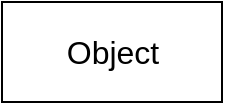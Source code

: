 <mxfile>
    <diagram id="LkjVknpecj_ziDjX89Gq" name="第 1 页">
        <mxGraphModel dx="930" dy="659" grid="1" gridSize="10" guides="1" tooltips="1" connect="1" arrows="1" fold="1" page="1" pageScale="1" pageWidth="827" pageHeight="1169" math="0" shadow="0">
            <root>
                <mxCell id="0"/>
                <mxCell id="1" parent="0"/>
                <mxCell id="17" value="&lt;font style=&quot;font-size: 16px;&quot;&gt;Object&lt;/font&gt;" style="html=1;" vertex="1" parent="1">
                    <mxGeometry x="360" y="310" width="110" height="50" as="geometry"/>
                </mxCell>
            </root>
        </mxGraphModel>
    </diagram>
    <diagram id="_-kYxQrXy81aoV24JY8m" name="draft01">
        <mxGraphModel dx="930" dy="659" grid="1" gridSize="10" guides="1" tooltips="1" connect="1" arrows="1" fold="1" page="1" pageScale="1" pageWidth="827" pageHeight="1169" math="0" shadow="0">
            <root>
                <mxCell id="0"/>
                <mxCell id="1" parent="0"/>
                <mxCell id="CaLfa4Tij11NVoOxlLfe-20" value="用例图" style="text;html=1;strokeColor=none;fillColor=none;align=center;verticalAlign=middle;whiteSpace=wrap;rounded=0;fontSize=16;" parent="1" vertex="1">
                    <mxGeometry x="160" y="160" width="60" height="30" as="geometry"/>
                </mxCell>
                <mxCell id="U4mqs7iWq_jtufC4iKum-24" value="&lt;font style=&quot;font-size: 16px;&quot;&gt;用户&lt;/font&gt;" style="shape=umlActor;verticalLabelPosition=bottom;verticalAlign=top;html=1;outlineConnect=0;" parent="1" vertex="1">
                    <mxGeometry x="250" y="160" width="30" height="60" as="geometry"/>
                </mxCell>
                <mxCell id="U4mqs7iWq_jtufC4iKum-25" value="" style="triangle;whiteSpace=wrap;html=1;fontSize=16;rotation=-90;" parent="1" vertex="1">
                    <mxGeometry x="230" y="250" width="20" height="20" as="geometry"/>
                </mxCell>
                <mxCell id="U4mqs7iWq_jtufC4iKum-26" value="" style="triangle;whiteSpace=wrap;html=1;fontSize=16;rotation=-90;" parent="1" vertex="1">
                    <mxGeometry x="255" y="250" width="20" height="20" as="geometry"/>
                </mxCell>
                <mxCell id="U4mqs7iWq_jtufC4iKum-27" value="" style="triangle;whiteSpace=wrap;html=1;fontSize=16;rotation=-90;" parent="1" vertex="1">
                    <mxGeometry x="280" y="250" width="20" height="20" as="geometry"/>
                </mxCell>
                <mxCell id="U4mqs7iWq_jtufC4iKum-28" value="&lt;font style=&quot;font-size: 16px;&quot;&gt;病人&lt;/font&gt;" style="shape=umlActor;verticalLabelPosition=bottom;verticalAlign=top;html=1;outlineConnect=0;" parent="1" vertex="1">
                    <mxGeometry x="170" y="330" width="30" height="60" as="geometry"/>
                </mxCell>
                <mxCell id="U4mqs7iWq_jtufC4iKum-29" value="&lt;font style=&quot;font-size: 16px;&quot;&gt;医生&lt;/font&gt;" style="shape=umlActor;verticalLabelPosition=bottom;verticalAlign=top;html=1;outlineConnect=0;" parent="1" vertex="1">
                    <mxGeometry x="250" y="330" width="30" height="60" as="geometry"/>
                </mxCell>
                <mxCell id="U4mqs7iWq_jtufC4iKum-30" value="&lt;font style=&quot;font-size: 16px;&quot;&gt;管理&lt;/font&gt;" style="shape=umlActor;verticalLabelPosition=bottom;verticalAlign=top;html=1;outlineConnect=0;" parent="1" vertex="1">
                    <mxGeometry x="330" y="330" width="30" height="60" as="geometry"/>
                </mxCell>
                <mxCell id="U4mqs7iWq_jtufC4iKum-31" value="" style="endArrow=classic;html=1;fontSize=16;" parent="1" edge="1">
                    <mxGeometry relative="1" as="geometry">
                        <mxPoint x="290" y="180" as="sourcePoint"/>
                        <mxPoint x="410" y="180" as="targetPoint"/>
                    </mxGeometry>
                </mxCell>
                <mxCell id="U4mqs7iWq_jtufC4iKum-32" value="&amp;lt;&amp;lt;include&amp;gt;&amp;gt;" style="edgeLabel;resizable=0;html=1;align=center;verticalAlign=middle;fontSize=16;" parent="U4mqs7iWq_jtufC4iKum-31" connectable="0" vertex="1">
                    <mxGeometry relative="1" as="geometry"/>
                </mxCell>
                <mxCell id="U4mqs7iWq_jtufC4iKum-33" value="登录" style="ellipse;whiteSpace=wrap;html=1;fontSize=16;fillColor=none;" parent="1" vertex="1">
                    <mxGeometry x="420" y="160" width="80" height="50" as="geometry"/>
                </mxCell>
                <mxCell id="U4mqs7iWq_jtufC4iKum-34" value="" style="endArrow=classic;html=1;fontSize=16;" parent="1" edge="1">
                    <mxGeometry relative="1" as="geometry">
                        <mxPoint x="590" y="250" as="sourcePoint"/>
                        <mxPoint x="510" y="190" as="targetPoint"/>
                    </mxGeometry>
                </mxCell>
                <mxCell id="U4mqs7iWq_jtufC4iKum-35" value="&amp;lt;&amp;lt;extend&amp;gt;&amp;gt;" style="edgeLabel;resizable=0;html=1;align=center;verticalAlign=middle;fontSize=16;" parent="U4mqs7iWq_jtufC4iKum-34" connectable="0" vertex="1">
                    <mxGeometry relative="1" as="geometry"/>
                </mxCell>
                <mxCell id="U4mqs7iWq_jtufC4iKum-36" value="注册" style="ellipse;whiteSpace=wrap;html=1;fontSize=16;fillColor=none;" parent="1" vertex="1">
                    <mxGeometry x="570" y="260" width="80" height="50" as="geometry"/>
                </mxCell>
                <mxCell id="U4mqs7iWq_jtufC4iKum-37" value="" style="endArrow=classic;html=1;fontSize=16;" parent="1" edge="1">
                    <mxGeometry relative="1" as="geometry">
                        <mxPoint x="480" y="300" as="sourcePoint"/>
                        <mxPoint x="470" y="220" as="targetPoint"/>
                    </mxGeometry>
                </mxCell>
                <mxCell id="U4mqs7iWq_jtufC4iKum-38" value="&amp;lt;&amp;lt;extend&amp;gt;&amp;gt;" style="edgeLabel;resizable=0;html=1;align=center;verticalAlign=middle;fontSize=16;" parent="U4mqs7iWq_jtufC4iKum-37" connectable="0" vertex="1">
                    <mxGeometry relative="1" as="geometry"/>
                </mxCell>
                <mxCell id="U4mqs7iWq_jtufC4iKum-39" value="忘记密码" style="ellipse;whiteSpace=wrap;html=1;fontSize=16;fillColor=none;" parent="1" vertex="1">
                    <mxGeometry x="450" y="310" width="80" height="50" as="geometry"/>
                </mxCell>
                <mxCell id="U4mqs7iWq_jtufC4iKum-40" value="" style="endArrow=none;html=1;fontSize=16;" parent="1" edge="1">
                    <mxGeometry width="50" height="50" relative="1" as="geometry">
                        <mxPoint x="190" y="300" as="sourcePoint"/>
                        <mxPoint x="190" y="320" as="targetPoint"/>
                    </mxGeometry>
                </mxCell>
                <mxCell id="U4mqs7iWq_jtufC4iKum-41" value="" style="endArrow=none;html=1;fontSize=16;" parent="1" edge="1">
                    <mxGeometry width="50" height="50" relative="1" as="geometry">
                        <mxPoint x="190" y="300" as="sourcePoint"/>
                        <mxPoint x="240" y="300" as="targetPoint"/>
                    </mxGeometry>
                </mxCell>
                <mxCell id="U4mqs7iWq_jtufC4iKum-42" value="" style="endArrow=none;html=1;fontSize=16;entryX=0;entryY=0.5;entryDx=0;entryDy=0;" parent="1" target="U4mqs7iWq_jtufC4iKum-25" edge="1">
                    <mxGeometry width="50" height="50" relative="1" as="geometry">
                        <mxPoint x="240" y="300" as="sourcePoint"/>
                        <mxPoint x="540" y="360" as="targetPoint"/>
                    </mxGeometry>
                </mxCell>
                <mxCell id="U4mqs7iWq_jtufC4iKum-43" value="" style="endArrow=none;html=1;fontSize=16;entryX=0;entryY=0.75;entryDx=0;entryDy=0;" parent="1" edge="1">
                    <mxGeometry width="50" height="50" relative="1" as="geometry">
                        <mxPoint x="265" y="320" as="sourcePoint"/>
                        <mxPoint x="265" y="270" as="targetPoint"/>
                    </mxGeometry>
                </mxCell>
                <mxCell id="U4mqs7iWq_jtufC4iKum-44" value="" style="endArrow=none;html=1;fontSize=16;" parent="1" edge="1">
                    <mxGeometry width="50" height="50" relative="1" as="geometry">
                        <mxPoint x="345" y="321" as="sourcePoint"/>
                        <mxPoint x="345" y="301" as="targetPoint"/>
                    </mxGeometry>
                </mxCell>
                <mxCell id="U4mqs7iWq_jtufC4iKum-45" value="" style="endArrow=none;html=1;fontSize=16;" parent="1" edge="1">
                    <mxGeometry width="50" height="50" relative="1" as="geometry">
                        <mxPoint x="290" y="300" as="sourcePoint"/>
                        <mxPoint x="345" y="301" as="targetPoint"/>
                    </mxGeometry>
                </mxCell>
                <mxCell id="U4mqs7iWq_jtufC4iKum-46" value="" style="endArrow=none;html=1;fontSize=16;entryX=0;entryY=0.5;entryDx=0;entryDy=0;" parent="1" target="U4mqs7iWq_jtufC4iKum-27" edge="1">
                    <mxGeometry width="50" height="50" relative="1" as="geometry">
                        <mxPoint x="290" y="300" as="sourcePoint"/>
                        <mxPoint x="540" y="360" as="targetPoint"/>
                    </mxGeometry>
                </mxCell>
            </root>
        </mxGraphModel>
    </diagram>
    <diagram id="NTwLNVFW6c3zKAsLXPrw" name="draft02">
        <mxGraphModel dx="930" dy="659" grid="1" gridSize="10" guides="1" tooltips="1" connect="1" arrows="1" fold="1" page="1" pageScale="1" pageWidth="827" pageHeight="1169" math="0" shadow="0">
            <root>
                <mxCell id="0"/>
                <mxCell id="1" parent="0"/>
                <mxCell id="n3TZM9WNSZ5TESnqr4jJ-1" value="开始" style="strokeWidth=2;html=1;shape=mxgraph.flowchart.terminator;whiteSpace=wrap;fontSize=16;" parent="1" vertex="1">
                    <mxGeometry x="130" y="40" width="80" height="40" as="geometry"/>
                </mxCell>
                <mxCell id="n3TZM9WNSZ5TESnqr4jJ-2" value="结束" style="strokeWidth=2;html=1;shape=mxgraph.flowchart.terminator;whiteSpace=wrap;fontSize=16;" parent="1" vertex="1">
                    <mxGeometry x="130" y="600" width="80" height="40" as="geometry"/>
                </mxCell>
                <mxCell id="n3TZM9WNSZ5TESnqr4jJ-3" value="" style="endArrow=classic;html=1;fontSize=16;exitX=0.5;exitY=1;exitDx=0;exitDy=0;exitPerimeter=0;" parent="1" source="n3TZM9WNSZ5TESnqr4jJ-1" edge="1">
                    <mxGeometry width="50" height="50" relative="1" as="geometry">
                        <mxPoint x="130" y="230" as="sourcePoint"/>
                        <mxPoint x="170" y="120" as="targetPoint"/>
                    </mxGeometry>
                </mxCell>
                <mxCell id="n3TZM9WNSZ5TESnqr4jJ-4" value="进入登录页面" style="rounded=0;whiteSpace=wrap;html=1;fontSize=16;" parent="1" vertex="1">
                    <mxGeometry x="100" y="120" width="140" height="40" as="geometry"/>
                </mxCell>
                <mxCell id="n3TZM9WNSZ5TESnqr4jJ-5" value="" style="endArrow=classic;html=1;fontSize=16;" parent="1" edge="1">
                    <mxGeometry width="50" height="50" relative="1" as="geometry">
                        <mxPoint x="169.5" y="160" as="sourcePoint"/>
                        <mxPoint x="170" y="200" as="targetPoint"/>
                    </mxGeometry>
                </mxCell>
                <mxCell id="n3TZM9WNSZ5TESnqr4jJ-6" value="选择登录类型" style="rounded=0;whiteSpace=wrap;html=1;fontSize=16;" parent="1" vertex="1">
                    <mxGeometry x="100" y="200" width="140" height="40" as="geometry"/>
                </mxCell>
                <mxCell id="n3TZM9WNSZ5TESnqr4jJ-7" value="" style="endArrow=none;html=1;fontSize=16;exitX=0;exitY=1;exitDx=0;exitDy=0;entryX=0;entryY=0;entryDx=0;entryDy=0;" parent="1" source="n3TZM9WNSZ5TESnqr4jJ-8" target="n3TZM9WNSZ5TESnqr4jJ-8" edge="1">
                    <mxGeometry width="50" height="50" relative="1" as="geometry">
                        <mxPoint x="60" y="300" as="sourcePoint"/>
                        <mxPoint x="270" y="210" as="targetPoint"/>
                    </mxGeometry>
                </mxCell>
                <mxCell id="n3TZM9WNSZ5TESnqr4jJ-8" value="即病人还是医生或者管理员" style="shape=partialRectangle;whiteSpace=wrap;html=1;left=0;right=0;fillColor=none;fontSize=16;" parent="1" vertex="1">
                    <mxGeometry x="280" y="190" width="120" height="60" as="geometry"/>
                </mxCell>
                <mxCell id="n3TZM9WNSZ5TESnqr4jJ-9" value="" style="endArrow=none;dashed=1;html=1;dashPattern=1 3;strokeWidth=2;fontSize=16;entryX=1;entryY=0.5;entryDx=0;entryDy=0;exitX=0;exitY=0.5;exitDx=0;exitDy=0;" parent="1" source="n3TZM9WNSZ5TESnqr4jJ-8" target="n3TZM9WNSZ5TESnqr4jJ-6" edge="1">
                    <mxGeometry width="50" height="50" relative="1" as="geometry">
                        <mxPoint x="120" y="330" as="sourcePoint"/>
                        <mxPoint x="170" y="280" as="targetPoint"/>
                    </mxGeometry>
                </mxCell>
                <mxCell id="n3TZM9WNSZ5TESnqr4jJ-10" value="" style="endArrow=classic;html=1;fontSize=16;" parent="1" edge="1">
                    <mxGeometry width="50" height="50" relative="1" as="geometry">
                        <mxPoint x="169.5" y="240" as="sourcePoint"/>
                        <mxPoint x="170" y="280" as="targetPoint"/>
                    </mxGeometry>
                </mxCell>
                <mxCell id="n3TZM9WNSZ5TESnqr4jJ-11" value="输入账号密码" style="rounded=0;whiteSpace=wrap;html=1;fontSize=16;" parent="1" vertex="1">
                    <mxGeometry x="100" y="280" width="140" height="40" as="geometry"/>
                </mxCell>
                <mxCell id="n3TZM9WNSZ5TESnqr4jJ-12" value="账号判断" style="rhombus;whiteSpace=wrap;html=1;fontSize=16;" parent="1" vertex="1">
                    <mxGeometry x="100" y="360" width="140" height="50" as="geometry"/>
                </mxCell>
                <mxCell id="n3TZM9WNSZ5TESnqr4jJ-13" value="" style="endArrow=classic;html=1;fontSize=16;exitX=0.5;exitY=1;exitDx=0;exitDy=0;" parent="1" source="n3TZM9WNSZ5TESnqr4jJ-11" target="n3TZM9WNSZ5TESnqr4jJ-12" edge="1">
                    <mxGeometry width="50" height="50" relative="1" as="geometry">
                        <mxPoint x="120" y="370" as="sourcePoint"/>
                        <mxPoint x="40" y="430" as="targetPoint"/>
                    </mxGeometry>
                </mxCell>
                <mxCell id="n3TZM9WNSZ5TESnqr4jJ-14" value="" style="endArrow=none;html=1;fontSize=16;exitX=0;exitY=0.5;exitDx=0;exitDy=0;" parent="1" source="n3TZM9WNSZ5TESnqr4jJ-12" edge="1">
                    <mxGeometry width="50" height="50" relative="1" as="geometry">
                        <mxPoint x="120" y="370" as="sourcePoint"/>
                        <mxPoint x="40" y="385" as="targetPoint"/>
                    </mxGeometry>
                </mxCell>
                <mxCell id="n3TZM9WNSZ5TESnqr4jJ-15" value="错误" style="text;html=1;strokeColor=none;fillColor=none;align=center;verticalAlign=middle;whiteSpace=wrap;rounded=0;fontSize=16;" parent="1" vertex="1">
                    <mxGeometry x="40" y="360" width="60" height="30" as="geometry"/>
                </mxCell>
                <mxCell id="n3TZM9WNSZ5TESnqr4jJ-16" value="" style="endArrow=none;html=1;fontSize=16;exitX=0;exitY=0.75;exitDx=0;exitDy=0;" parent="1" edge="1">
                    <mxGeometry width="50" height="50" relative="1" as="geometry">
                        <mxPoint x="40" y="385.5" as="sourcePoint"/>
                        <mxPoint x="40" y="260" as="targetPoint"/>
                    </mxGeometry>
                </mxCell>
                <mxCell id="n3TZM9WNSZ5TESnqr4jJ-17" value="" style="endArrow=classic;html=1;fontSize=16;" parent="1" edge="1">
                    <mxGeometry width="50" height="50" relative="1" as="geometry">
                        <mxPoint x="40" y="260" as="sourcePoint"/>
                        <mxPoint x="170" y="260" as="targetPoint"/>
                    </mxGeometry>
                </mxCell>
                <mxCell id="n3TZM9WNSZ5TESnqr4jJ-18" value="密码判断" style="rhombus;whiteSpace=wrap;html=1;fontSize=16;" parent="1" vertex="1">
                    <mxGeometry x="100" y="440" width="140" height="50" as="geometry"/>
                </mxCell>
                <mxCell id="n3TZM9WNSZ5TESnqr4jJ-19" value="" style="endArrow=none;html=1;fontSize=16;exitX=0;exitY=0.5;exitDx=0;exitDy=0;" parent="1" source="n3TZM9WNSZ5TESnqr4jJ-18" edge="1">
                    <mxGeometry width="50" height="50" relative="1" as="geometry">
                        <mxPoint x="120" y="370" as="sourcePoint"/>
                        <mxPoint x="40" y="465" as="targetPoint"/>
                    </mxGeometry>
                </mxCell>
                <mxCell id="n3TZM9WNSZ5TESnqr4jJ-20" value="" style="endArrow=none;html=1;fontSize=16;entryX=0;entryY=0.75;entryDx=0;entryDy=0;" parent="1" target="n3TZM9WNSZ5TESnqr4jJ-15" edge="1">
                    <mxGeometry width="50" height="50" relative="1" as="geometry">
                        <mxPoint x="40" y="465" as="sourcePoint"/>
                        <mxPoint x="40" y="395" as="targetPoint"/>
                    </mxGeometry>
                </mxCell>
                <mxCell id="n3TZM9WNSZ5TESnqr4jJ-21" value="错误" style="text;html=1;strokeColor=none;fillColor=none;align=center;verticalAlign=middle;whiteSpace=wrap;rounded=0;fontSize=16;" parent="1" vertex="1">
                    <mxGeometry x="40" y="440" width="60" height="30" as="geometry"/>
                </mxCell>
                <mxCell id="n3TZM9WNSZ5TESnqr4jJ-22" value="" style="endArrow=classic;html=1;fontSize=16;exitX=0.5;exitY=1;exitDx=0;exitDy=0;entryX=0.5;entryY=0;entryDx=0;entryDy=0;" parent="1" source="n3TZM9WNSZ5TESnqr4jJ-12" target="n3TZM9WNSZ5TESnqr4jJ-18" edge="1">
                    <mxGeometry width="50" height="50" relative="1" as="geometry">
                        <mxPoint x="120" y="370" as="sourcePoint"/>
                        <mxPoint x="170" y="320" as="targetPoint"/>
                    </mxGeometry>
                </mxCell>
                <mxCell id="n3TZM9WNSZ5TESnqr4jJ-23" value="正确" style="text;html=1;strokeColor=none;fillColor=none;align=center;verticalAlign=middle;whiteSpace=wrap;rounded=0;fontSize=16;" parent="1" vertex="1">
                    <mxGeometry x="170" y="410" width="60" height="30" as="geometry"/>
                </mxCell>
                <mxCell id="n3TZM9WNSZ5TESnqr4jJ-24" value="" style="endArrow=classic;html=1;fontSize=16;exitX=0.5;exitY=1;exitDx=0;exitDy=0;entryX=0.5;entryY=0;entryDx=0;entryDy=0;" parent="1" edge="1">
                    <mxGeometry width="50" height="50" relative="1" as="geometry">
                        <mxPoint x="170" y="490" as="sourcePoint"/>
                        <mxPoint x="170" y="520" as="targetPoint"/>
                    </mxGeometry>
                </mxCell>
                <mxCell id="n3TZM9WNSZ5TESnqr4jJ-25" value="正确" style="text;html=1;strokeColor=none;fillColor=none;align=center;verticalAlign=middle;whiteSpace=wrap;rounded=0;fontSize=16;" parent="1" vertex="1">
                    <mxGeometry x="170" y="490" width="60" height="30" as="geometry"/>
                </mxCell>
                <mxCell id="n3TZM9WNSZ5TESnqr4jJ-26" value="" style="endArrow=none;dashed=1;html=1;dashPattern=1 3;strokeWidth=2;fontSize=16;entryX=1;entryY=0.5;entryDx=0;entryDy=0;" parent="1" edge="1">
                    <mxGeometry width="50" height="50" relative="1" as="geometry">
                        <mxPoint x="280" y="465" as="sourcePoint"/>
                        <mxPoint x="240" y="464.5" as="targetPoint"/>
                    </mxGeometry>
                </mxCell>
                <mxCell id="n3TZM9WNSZ5TESnqr4jJ-27" value="可以加拓展功能如：多次密码不正确，暂时冻结等" style="shape=partialRectangle;whiteSpace=wrap;html=1;left=0;right=0;fillColor=none;fontSize=16;" parent="1" vertex="1">
                    <mxGeometry x="284" y="435" width="130" height="60" as="geometry"/>
                </mxCell>
                <mxCell id="n3TZM9WNSZ5TESnqr4jJ-28" value="" style="endArrow=none;html=1;fontSize=16;entryX=0;entryY=0;entryDx=0;entryDy=0;exitX=0;exitY=1;exitDx=0;exitDy=0;" parent="1" source="n3TZM9WNSZ5TESnqr4jJ-27" target="n3TZM9WNSZ5TESnqr4jJ-27" edge="1">
                    <mxGeometry width="50" height="50" relative="1" as="geometry">
                        <mxPoint x="84" y="375" as="sourcePoint"/>
                        <mxPoint x="134" y="325" as="targetPoint"/>
                    </mxGeometry>
                </mxCell>
                <mxCell id="n3TZM9WNSZ5TESnqr4jJ-29" value="登录成功" style="rounded=0;whiteSpace=wrap;html=1;fontSize=16;" parent="1" vertex="1">
                    <mxGeometry x="110" y="520" width="120" height="40" as="geometry"/>
                </mxCell>
                <mxCell id="n3TZM9WNSZ5TESnqr4jJ-30" value="" style="endArrow=classic;html=1;fontSize=16;exitX=0.5;exitY=1;exitDx=0;exitDy=0;" parent="1" edge="1">
                    <mxGeometry width="50" height="50" relative="1" as="geometry">
                        <mxPoint x="170" y="560" as="sourcePoint"/>
                        <mxPoint x="170" y="600" as="targetPoint"/>
                    </mxGeometry>
                </mxCell>
                <mxCell id="n3TZM9WNSZ5TESnqr4jJ-31" value="开始" style="strokeWidth=2;html=1;shape=mxgraph.flowchart.terminator;whiteSpace=wrap;fontSize=16;" parent="1" vertex="1">
                    <mxGeometry x="520" y="40" width="80" height="40" as="geometry"/>
                </mxCell>
                <mxCell id="n3TZM9WNSZ5TESnqr4jJ-32" value="结束" style="strokeWidth=2;html=1;shape=mxgraph.flowchart.terminator;whiteSpace=wrap;fontSize=16;" parent="1" vertex="1">
                    <mxGeometry x="520" y="880" width="80" height="40" as="geometry"/>
                </mxCell>
                <mxCell id="n3TZM9WNSZ5TESnqr4jJ-33" value="" style="endArrow=classic;html=1;fontSize=16;exitX=0.5;exitY=1;exitDx=0;exitDy=0;exitPerimeter=0;" parent="1" source="n3TZM9WNSZ5TESnqr4jJ-31" edge="1">
                    <mxGeometry width="50" height="50" relative="1" as="geometry">
                        <mxPoint x="520" y="230" as="sourcePoint"/>
                        <mxPoint x="560" y="120" as="targetPoint"/>
                    </mxGeometry>
                </mxCell>
                <mxCell id="n3TZM9WNSZ5TESnqr4jJ-34" value="进入登录页面" style="rounded=0;whiteSpace=wrap;html=1;fontSize=16;" parent="1" vertex="1">
                    <mxGeometry x="490" y="120" width="140" height="40" as="geometry"/>
                </mxCell>
                <mxCell id="n3TZM9WNSZ5TESnqr4jJ-35" value="" style="endArrow=classic;html=1;fontSize=16;" parent="1" edge="1">
                    <mxGeometry width="50" height="50" relative="1" as="geometry">
                        <mxPoint x="559.5" y="160" as="sourcePoint"/>
                        <mxPoint x="560" y="200" as="targetPoint"/>
                    </mxGeometry>
                </mxCell>
                <mxCell id="n3TZM9WNSZ5TESnqr4jJ-36" value="点击进入注册界面" style="rounded=0;whiteSpace=wrap;html=1;fontSize=16;" parent="1" vertex="1">
                    <mxGeometry x="490" y="200" width="140" height="40" as="geometry"/>
                </mxCell>
                <mxCell id="n3TZM9WNSZ5TESnqr4jJ-37" value="" style="endArrow=classic;html=1;fontSize=16;" parent="1" edge="1">
                    <mxGeometry width="50" height="50" relative="1" as="geometry">
                        <mxPoint x="559.5" y="240" as="sourcePoint"/>
                        <mxPoint x="560" y="280" as="targetPoint"/>
                    </mxGeometry>
                </mxCell>
                <mxCell id="n3TZM9WNSZ5TESnqr4jJ-38" value="输入账号" style="rounded=0;whiteSpace=wrap;html=1;fontSize=16;" parent="1" vertex="1">
                    <mxGeometry x="490" y="280" width="140" height="40" as="geometry"/>
                </mxCell>
                <mxCell id="n3TZM9WNSZ5TESnqr4jJ-39" value="账号判断" style="rhombus;whiteSpace=wrap;html=1;fontSize=16;" parent="1" vertex="1">
                    <mxGeometry x="490" y="360" width="140" height="50" as="geometry"/>
                </mxCell>
                <mxCell id="n3TZM9WNSZ5TESnqr4jJ-40" value="" style="endArrow=classic;html=1;fontSize=16;exitX=0.5;exitY=1;exitDx=0;exitDy=0;" parent="1" source="n3TZM9WNSZ5TESnqr4jJ-38" target="n3TZM9WNSZ5TESnqr4jJ-39" edge="1">
                    <mxGeometry width="50" height="50" relative="1" as="geometry">
                        <mxPoint x="510" y="370" as="sourcePoint"/>
                        <mxPoint x="430" y="430" as="targetPoint"/>
                    </mxGeometry>
                </mxCell>
                <mxCell id="n3TZM9WNSZ5TESnqr4jJ-41" value="" style="endArrow=none;html=1;fontSize=16;exitX=0;exitY=0.5;exitDx=0;exitDy=0;" parent="1" source="n3TZM9WNSZ5TESnqr4jJ-39" edge="1">
                    <mxGeometry width="50" height="50" relative="1" as="geometry">
                        <mxPoint x="510" y="370" as="sourcePoint"/>
                        <mxPoint x="430" y="385" as="targetPoint"/>
                    </mxGeometry>
                </mxCell>
                <mxCell id="n3TZM9WNSZ5TESnqr4jJ-42" value="重复" style="text;html=1;strokeColor=none;fillColor=none;align=center;verticalAlign=middle;whiteSpace=wrap;rounded=0;fontSize=16;" parent="1" vertex="1">
                    <mxGeometry x="430" y="360" width="60" height="30" as="geometry"/>
                </mxCell>
                <mxCell id="n3TZM9WNSZ5TESnqr4jJ-43" value="" style="endArrow=none;html=1;fontSize=16;exitX=0;exitY=0.75;exitDx=0;exitDy=0;" parent="1" edge="1">
                    <mxGeometry width="50" height="50" relative="1" as="geometry">
                        <mxPoint x="430" y="385.5" as="sourcePoint"/>
                        <mxPoint x="430" y="260" as="targetPoint"/>
                    </mxGeometry>
                </mxCell>
                <mxCell id="n3TZM9WNSZ5TESnqr4jJ-44" value="" style="endArrow=classic;html=1;fontSize=16;" parent="1" edge="1">
                    <mxGeometry width="50" height="50" relative="1" as="geometry">
                        <mxPoint x="430" y="260" as="sourcePoint"/>
                        <mxPoint x="560" y="260" as="targetPoint"/>
                    </mxGeometry>
                </mxCell>
                <mxCell id="n3TZM9WNSZ5TESnqr4jJ-45" value="密码判断" style="rhombus;whiteSpace=wrap;html=1;fontSize=16;" parent="1" vertex="1">
                    <mxGeometry x="490" y="520" width="140" height="50" as="geometry"/>
                </mxCell>
                <mxCell id="n3TZM9WNSZ5TESnqr4jJ-46" value="" style="endArrow=classic;html=1;fontSize=16;exitX=0.5;exitY=1;exitDx=0;exitDy=0;entryX=0;entryY=1;entryDx=0;entryDy=0;" parent="1" source="n3TZM9WNSZ5TESnqr4jJ-39" target="n3TZM9WNSZ5TESnqr4jJ-47" edge="1">
                    <mxGeometry width="50" height="50" relative="1" as="geometry">
                        <mxPoint x="510" y="370" as="sourcePoint"/>
                        <mxPoint x="560" y="320" as="targetPoint"/>
                    </mxGeometry>
                </mxCell>
                <mxCell id="n3TZM9WNSZ5TESnqr4jJ-47" value="不重复" style="text;html=1;strokeColor=none;fillColor=none;align=center;verticalAlign=middle;whiteSpace=wrap;rounded=0;fontSize=16;" parent="1" vertex="1">
                    <mxGeometry x="560" y="410" width="60" height="30" as="geometry"/>
                </mxCell>
                <mxCell id="n3TZM9WNSZ5TESnqr4jJ-48" value="" style="endArrow=classic;html=1;fontSize=16;exitX=0.5;exitY=1;exitDx=0;exitDy=0;entryX=0.5;entryY=0;entryDx=0;entryDy=0;" parent="1" target="n3TZM9WNSZ5TESnqr4jJ-58" edge="1">
                    <mxGeometry width="50" height="50" relative="1" as="geometry">
                        <mxPoint x="560" y="570" as="sourcePoint"/>
                        <mxPoint x="560" y="620" as="targetPoint"/>
                    </mxGeometry>
                </mxCell>
                <mxCell id="n3TZM9WNSZ5TESnqr4jJ-49" value="格式正确&lt;br&gt;两次相同" style="text;html=1;strokeColor=none;fillColor=none;align=center;verticalAlign=middle;whiteSpace=wrap;rounded=0;fontSize=16;" parent="1" vertex="1">
                    <mxGeometry x="560" y="580" width="70" height="50" as="geometry"/>
                </mxCell>
                <mxCell id="n3TZM9WNSZ5TESnqr4jJ-50" value="注册成功" style="rounded=0;whiteSpace=wrap;html=1;fontSize=16;" parent="1" vertex="1">
                    <mxGeometry x="500" y="800" width="120" height="40" as="geometry"/>
                </mxCell>
                <mxCell id="n3TZM9WNSZ5TESnqr4jJ-51" value="" style="endArrow=classic;html=1;fontSize=16;exitX=0.5;exitY=1;exitDx=0;exitDy=0;" parent="1" edge="1">
                    <mxGeometry width="50" height="50" relative="1" as="geometry">
                        <mxPoint x="560" y="840" as="sourcePoint"/>
                        <mxPoint x="560" y="880" as="targetPoint"/>
                    </mxGeometry>
                </mxCell>
                <mxCell id="n3TZM9WNSZ5TESnqr4jJ-52" value="输入密码" style="rounded=0;whiteSpace=wrap;html=1;fontSize=16;" parent="1" vertex="1">
                    <mxGeometry x="490" y="440" width="140" height="40" as="geometry"/>
                </mxCell>
                <mxCell id="n3TZM9WNSZ5TESnqr4jJ-53" value="" style="endArrow=classic;html=1;fontSize=16;exitX=0.5;exitY=1;exitDx=0;exitDy=0;" parent="1" edge="1">
                    <mxGeometry width="50" height="50" relative="1" as="geometry">
                        <mxPoint x="560" y="480" as="sourcePoint"/>
                        <mxPoint x="560" y="520" as="targetPoint"/>
                    </mxGeometry>
                </mxCell>
                <mxCell id="n3TZM9WNSZ5TESnqr4jJ-54" value="" style="endArrow=classic;html=1;fontSize=16;" parent="1" edge="1">
                    <mxGeometry width="50" height="50" relative="1" as="geometry">
                        <mxPoint x="430" y="422.5" as="sourcePoint"/>
                        <mxPoint x="560" y="422.5" as="targetPoint"/>
                    </mxGeometry>
                </mxCell>
                <mxCell id="n3TZM9WNSZ5TESnqr4jJ-55" value="" style="endArrow=none;html=1;fontSize=16;exitX=0;exitY=0.5;exitDx=0;exitDy=0;" parent="1" source="n3TZM9WNSZ5TESnqr4jJ-57" edge="1">
                    <mxGeometry width="50" height="50" relative="1" as="geometry">
                        <mxPoint x="430" y="548" as="sourcePoint"/>
                        <mxPoint x="430" y="422" as="targetPoint"/>
                    </mxGeometry>
                </mxCell>
                <mxCell id="n3TZM9WNSZ5TESnqr4jJ-56" value="" style="endArrow=none;html=1;fontSize=16;entryX=0;entryY=0.5;entryDx=0;entryDy=0;" parent="1" target="n3TZM9WNSZ5TESnqr4jJ-45" edge="1">
                    <mxGeometry width="50" height="50" relative="1" as="geometry">
                        <mxPoint x="430" y="545" as="sourcePoint"/>
                        <mxPoint x="410" y="480" as="targetPoint"/>
                    </mxGeometry>
                </mxCell>
                <mxCell id="n3TZM9WNSZ5TESnqr4jJ-57" value="格式错误&lt;br&gt;两次不同" style="text;html=1;strokeColor=none;fillColor=none;align=center;verticalAlign=middle;whiteSpace=wrap;rounded=0;fontSize=16;" parent="1" vertex="1">
                    <mxGeometry x="430" y="520" width="70" height="50" as="geometry"/>
                </mxCell>
                <mxCell id="n3TZM9WNSZ5TESnqr4jJ-58" value="出入其他必要信息" style="rounded=0;whiteSpace=wrap;html=1;fontSize=16;" parent="1" vertex="1">
                    <mxGeometry x="490" y="640" width="140" height="40" as="geometry"/>
                </mxCell>
                <mxCell id="n3TZM9WNSZ5TESnqr4jJ-59" value="" style="endArrow=classic;html=1;fontSize=16;exitX=0.5;exitY=1;exitDx=0;exitDy=0;" parent="1" source="n3TZM9WNSZ5TESnqr4jJ-58" edge="1">
                    <mxGeometry width="50" height="50" relative="1" as="geometry">
                        <mxPoint x="360" y="730" as="sourcePoint"/>
                        <mxPoint x="560" y="720" as="targetPoint"/>
                    </mxGeometry>
                </mxCell>
                <mxCell id="n3TZM9WNSZ5TESnqr4jJ-60" value="验证邮箱" style="rounded=0;whiteSpace=wrap;html=1;fontSize=16;" parent="1" vertex="1">
                    <mxGeometry x="500" y="720" width="120" height="40" as="geometry"/>
                </mxCell>
                <mxCell id="n3TZM9WNSZ5TESnqr4jJ-61" value="" style="endArrow=classic;html=1;fontSize=16;exitX=0.5;exitY=1;exitDx=0;exitDy=0;entryX=0.5;entryY=0;entryDx=0;entryDy=0;" parent="1" source="n3TZM9WNSZ5TESnqr4jJ-60" target="n3TZM9WNSZ5TESnqr4jJ-50" edge="1">
                    <mxGeometry width="50" height="50" relative="1" as="geometry">
                        <mxPoint x="360" y="730" as="sourcePoint"/>
                        <mxPoint x="410" y="680" as="targetPoint"/>
                    </mxGeometry>
                </mxCell>
                <mxCell id="n3TZM9WNSZ5TESnqr4jJ-62" value="开始" style="strokeWidth=2;html=1;shape=mxgraph.flowchart.terminator;whiteSpace=wrap;fontSize=16;" parent="1" vertex="1">
                    <mxGeometry x="830" y="40" width="80" height="40" as="geometry"/>
                </mxCell>
                <mxCell id="n3TZM9WNSZ5TESnqr4jJ-63" value="" style="endArrow=classic;html=1;fontSize=16;exitX=0.5;exitY=1;exitDx=0;exitDy=0;exitPerimeter=0;" parent="1" source="n3TZM9WNSZ5TESnqr4jJ-62" edge="1">
                    <mxGeometry width="50" height="50" relative="1" as="geometry">
                        <mxPoint x="830" y="230" as="sourcePoint"/>
                        <mxPoint x="870" y="120" as="targetPoint"/>
                    </mxGeometry>
                </mxCell>
                <mxCell id="n3TZM9WNSZ5TESnqr4jJ-64" value="进入登录页面" style="rounded=0;whiteSpace=wrap;html=1;fontSize=16;" parent="1" vertex="1">
                    <mxGeometry x="800" y="120" width="140" height="40" as="geometry"/>
                </mxCell>
                <mxCell id="n3TZM9WNSZ5TESnqr4jJ-65" value="" style="endArrow=classic;html=1;fontSize=16;" parent="1" edge="1">
                    <mxGeometry width="50" height="50" relative="1" as="geometry">
                        <mxPoint x="869.5" y="160" as="sourcePoint"/>
                        <mxPoint x="870" y="200" as="targetPoint"/>
                    </mxGeometry>
                </mxCell>
                <mxCell id="n3TZM9WNSZ5TESnqr4jJ-66" value="点击进入改密码界面" style="rounded=0;whiteSpace=wrap;html=1;fontSize=16;" parent="1" vertex="1">
                    <mxGeometry x="790" y="200" width="160" height="40" as="geometry"/>
                </mxCell>
                <mxCell id="n3TZM9WNSZ5TESnqr4jJ-67" value="输入新密码" style="rounded=0;whiteSpace=wrap;html=1;fontSize=16;" parent="1" vertex="1">
                    <mxGeometry x="800" y="280" width="140" height="40" as="geometry"/>
                </mxCell>
                <mxCell id="n3TZM9WNSZ5TESnqr4jJ-68" value="" style="endArrow=classic;html=1;fontSize=16;" parent="1" edge="1">
                    <mxGeometry width="50" height="50" relative="1" as="geometry">
                        <mxPoint x="869.5" y="240" as="sourcePoint"/>
                        <mxPoint x="870" y="280" as="targetPoint"/>
                    </mxGeometry>
                </mxCell>
                <mxCell id="n3TZM9WNSZ5TESnqr4jJ-69" value="密码判断" style="rhombus;whiteSpace=wrap;html=1;fontSize=16;" parent="1" vertex="1">
                    <mxGeometry x="800" y="360" width="140" height="50" as="geometry"/>
                </mxCell>
                <mxCell id="n3TZM9WNSZ5TESnqr4jJ-70" value="" style="endArrow=classic;html=1;fontSize=16;exitX=0.5;exitY=1;exitDx=0;exitDy=0;entryX=0.5;entryY=0;entryDx=0;entryDy=0;" parent="1" edge="1">
                    <mxGeometry width="50" height="50" relative="1" as="geometry">
                        <mxPoint x="870" y="410" as="sourcePoint"/>
                        <mxPoint x="870" y="480" as="targetPoint"/>
                    </mxGeometry>
                </mxCell>
                <mxCell id="n3TZM9WNSZ5TESnqr4jJ-71" value="格式正确&lt;br&gt;新旧不同" style="text;html=1;strokeColor=none;fillColor=none;align=center;verticalAlign=middle;whiteSpace=wrap;rounded=0;fontSize=16;" parent="1" vertex="1">
                    <mxGeometry x="870" y="420" width="70" height="50" as="geometry"/>
                </mxCell>
                <mxCell id="n3TZM9WNSZ5TESnqr4jJ-72" value="" style="endArrow=classic;html=1;fontSize=16;exitX=0.5;exitY=1;exitDx=0;exitDy=0;" parent="1" edge="1">
                    <mxGeometry width="50" height="50" relative="1" as="geometry">
                        <mxPoint x="870" y="320" as="sourcePoint"/>
                        <mxPoint x="870" y="360" as="targetPoint"/>
                    </mxGeometry>
                </mxCell>
                <mxCell id="n3TZM9WNSZ5TESnqr4jJ-73" value="" style="endArrow=classic;html=1;fontSize=16;" parent="1" edge="1">
                    <mxGeometry width="50" height="50" relative="1" as="geometry">
                        <mxPoint x="740" y="262.5" as="sourcePoint"/>
                        <mxPoint x="870" y="262.5" as="targetPoint"/>
                    </mxGeometry>
                </mxCell>
                <mxCell id="n3TZM9WNSZ5TESnqr4jJ-74" value="" style="endArrow=none;html=1;fontSize=16;exitX=0;exitY=0.5;exitDx=0;exitDy=0;" parent="1" source="n3TZM9WNSZ5TESnqr4jJ-76" edge="1">
                    <mxGeometry width="50" height="50" relative="1" as="geometry">
                        <mxPoint x="740" y="388" as="sourcePoint"/>
                        <mxPoint x="740" y="262" as="targetPoint"/>
                    </mxGeometry>
                </mxCell>
                <mxCell id="n3TZM9WNSZ5TESnqr4jJ-75" value="" style="endArrow=none;html=1;fontSize=16;entryX=0;entryY=0.5;entryDx=0;entryDy=0;" parent="1" target="n3TZM9WNSZ5TESnqr4jJ-69" edge="1">
                    <mxGeometry width="50" height="50" relative="1" as="geometry">
                        <mxPoint x="740" y="385" as="sourcePoint"/>
                        <mxPoint x="720" y="320" as="targetPoint"/>
                    </mxGeometry>
                </mxCell>
                <mxCell id="n3TZM9WNSZ5TESnqr4jJ-76" value="格式错误&lt;br&gt;新旧相同" style="text;html=1;strokeColor=none;fillColor=none;align=center;verticalAlign=middle;whiteSpace=wrap;rounded=0;fontSize=16;" parent="1" vertex="1">
                    <mxGeometry x="740" y="360" width="70" height="50" as="geometry"/>
                </mxCell>
                <mxCell id="n3TZM9WNSZ5TESnqr4jJ-77" value="结束" style="strokeWidth=2;html=1;shape=mxgraph.flowchart.terminator;whiteSpace=wrap;fontSize=16;" parent="1" vertex="1">
                    <mxGeometry x="830" y="640" width="80" height="40" as="geometry"/>
                </mxCell>
                <mxCell id="n3TZM9WNSZ5TESnqr4jJ-78" value="修改成功" style="rounded=0;whiteSpace=wrap;html=1;fontSize=16;" parent="1" vertex="1">
                    <mxGeometry x="810" y="560" width="120" height="40" as="geometry"/>
                </mxCell>
                <mxCell id="n3TZM9WNSZ5TESnqr4jJ-79" value="" style="endArrow=classic;html=1;fontSize=16;exitX=0.5;exitY=1;exitDx=0;exitDy=0;" parent="1" edge="1">
                    <mxGeometry width="50" height="50" relative="1" as="geometry">
                        <mxPoint x="870" y="600" as="sourcePoint"/>
                        <mxPoint x="870" y="640" as="targetPoint"/>
                    </mxGeometry>
                </mxCell>
                <mxCell id="n3TZM9WNSZ5TESnqr4jJ-80" value="验证邮箱" style="rounded=0;whiteSpace=wrap;html=1;fontSize=16;" parent="1" vertex="1">
                    <mxGeometry x="810" y="480" width="120" height="40" as="geometry"/>
                </mxCell>
                <mxCell id="n3TZM9WNSZ5TESnqr4jJ-81" value="" style="endArrow=classic;html=1;fontSize=16;exitX=0.5;exitY=1;exitDx=0;exitDy=0;entryX=0.5;entryY=0;entryDx=0;entryDy=0;" parent="1" source="n3TZM9WNSZ5TESnqr4jJ-80" target="n3TZM9WNSZ5TESnqr4jJ-78" edge="1">
                    <mxGeometry width="50" height="50" relative="1" as="geometry">
                        <mxPoint x="670" y="490" as="sourcePoint"/>
                        <mxPoint x="720" y="440" as="targetPoint"/>
                    </mxGeometry>
                </mxCell>
            </root>
        </mxGraphModel>
    </diagram>
    <diagram id="-OG1e_46jy31h09E2Btr" name="draft03">
        <mxGraphModel dx="930" dy="659" grid="1" gridSize="10" guides="1" tooltips="1" connect="1" arrows="1" fold="1" page="1" pageScale="1" pageWidth="827" pageHeight="1169" math="0" shadow="0">
            <root>
                <mxCell id="0"/>
                <mxCell id="1" parent="0"/>
            </root>
        </mxGraphModel>
    </diagram>
</mxfile>